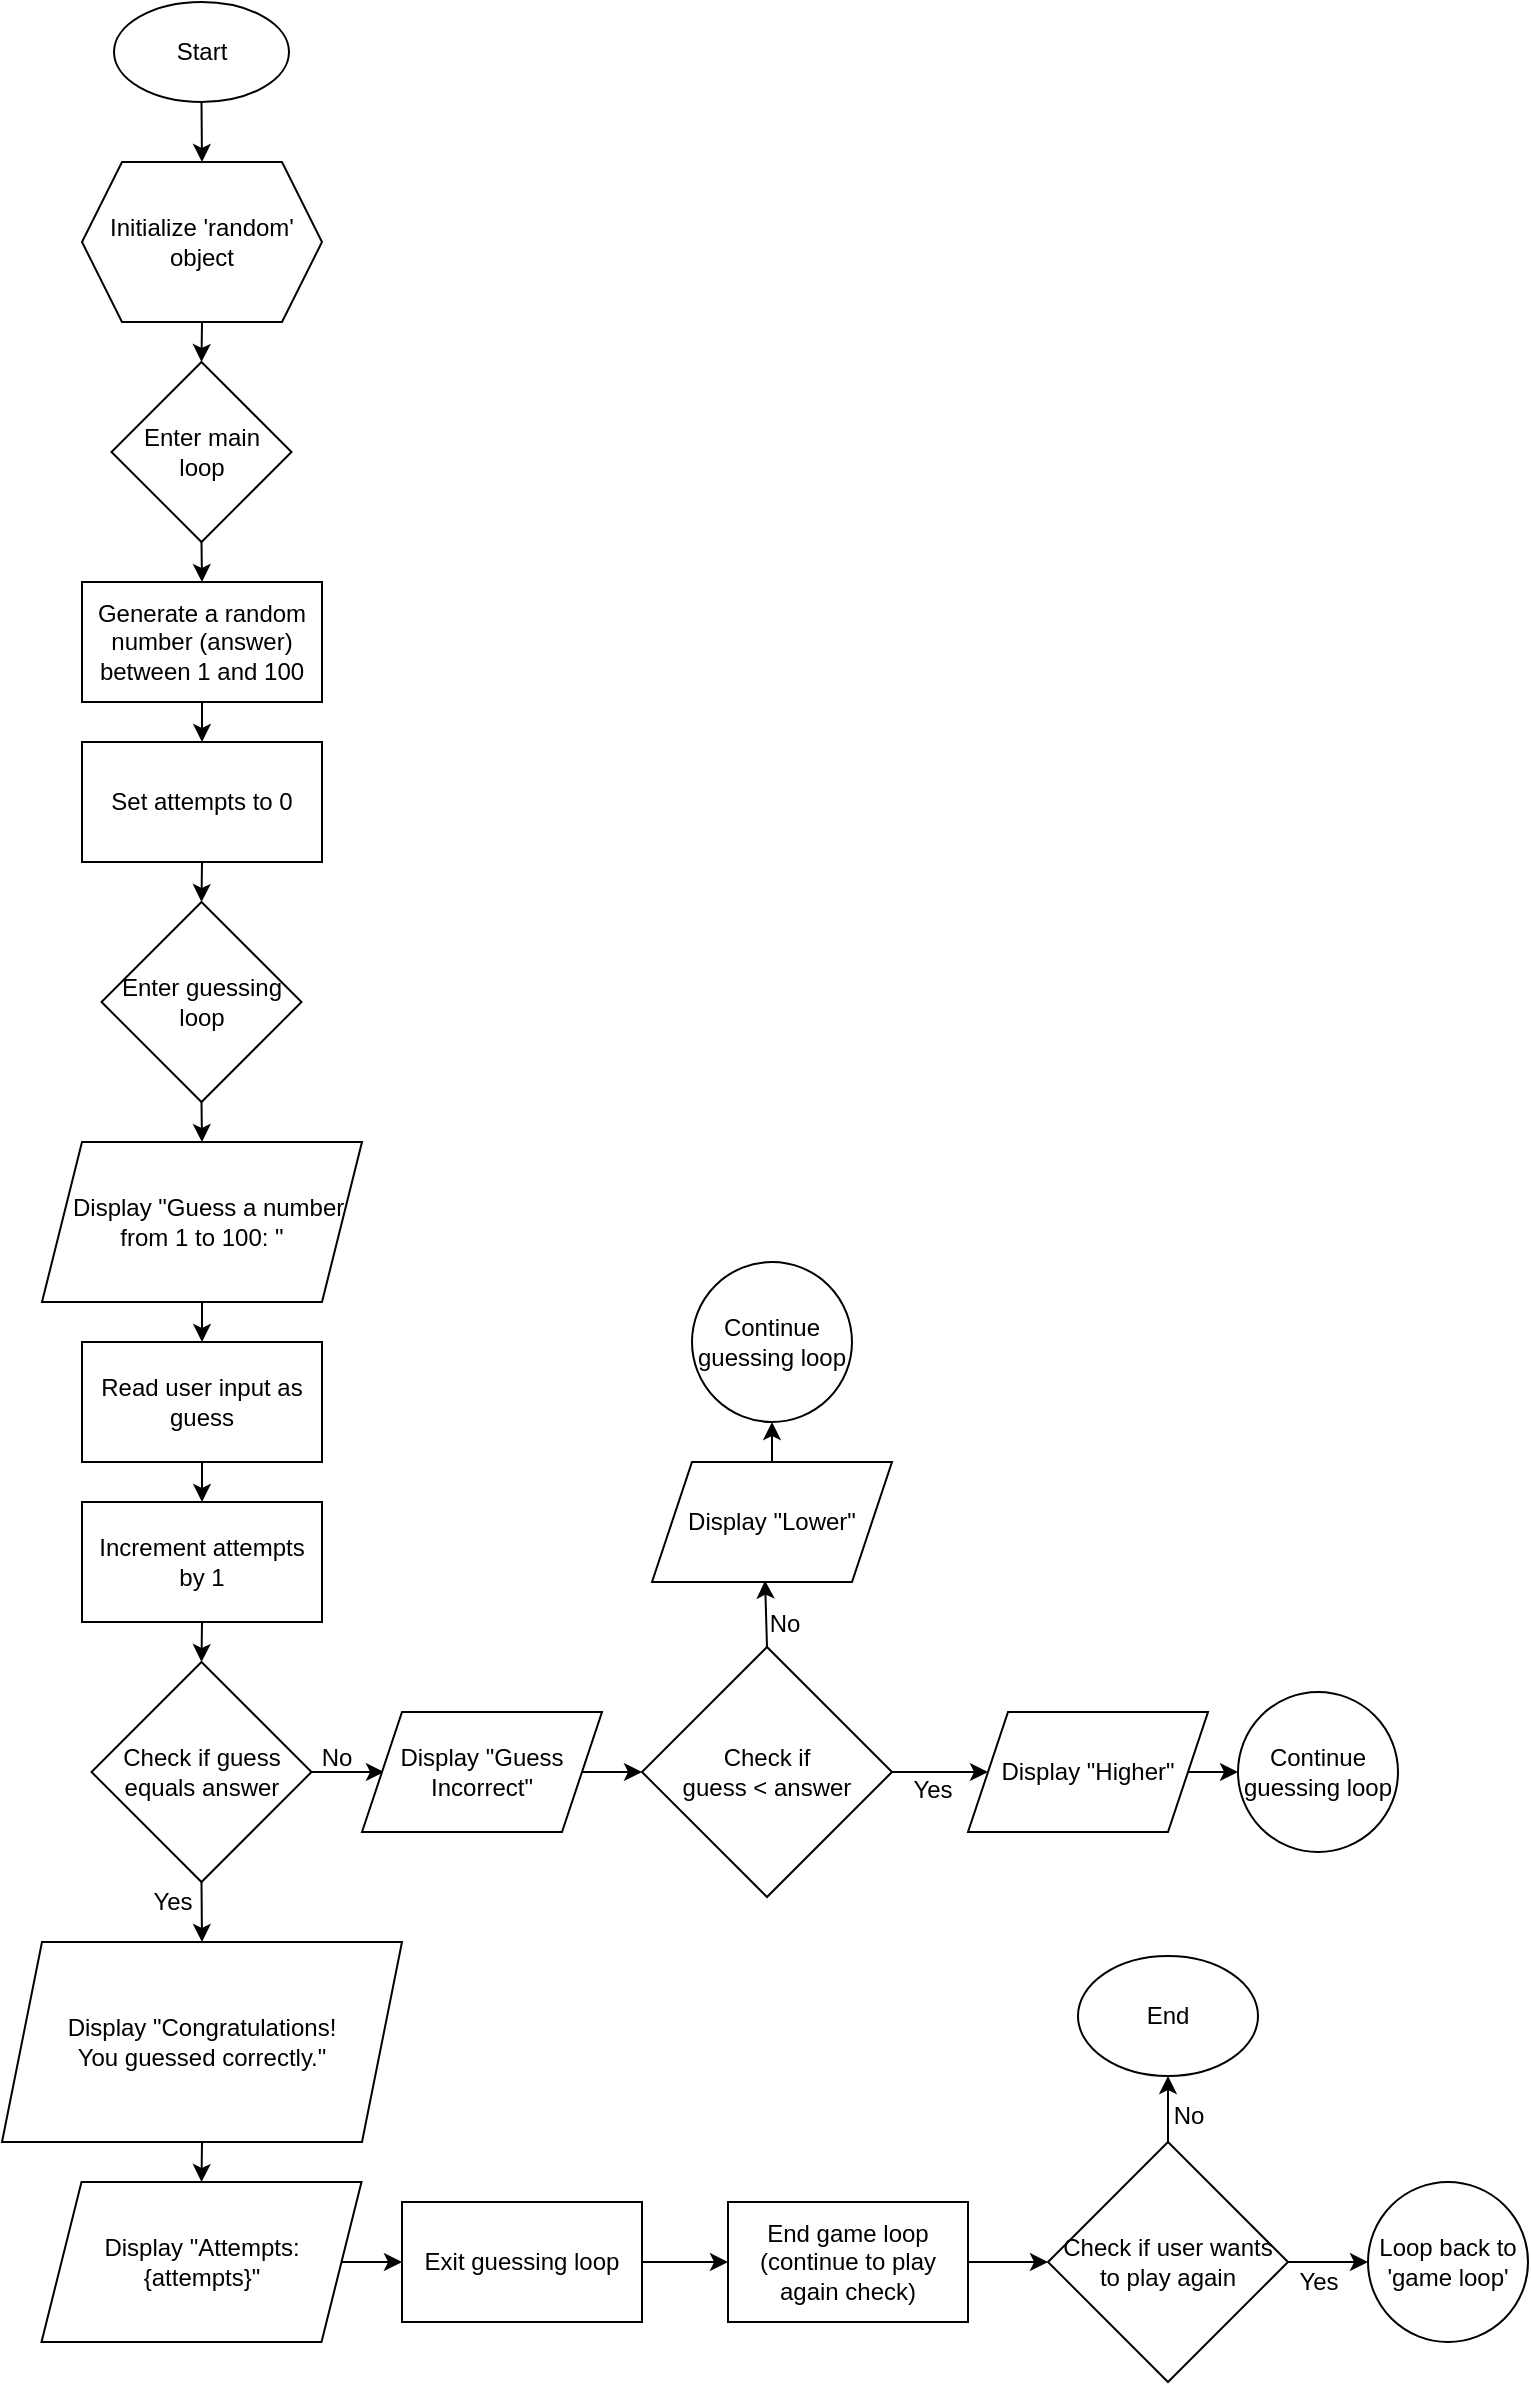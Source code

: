 <mxfile version="21.6.8" type="github">
  <diagram name="Page-1" id="KXPsSfKKgLj3HyUOpOCO">
    <mxGraphModel dx="587" dy="329" grid="1" gridSize="20" guides="1" tooltips="1" connect="1" arrows="1" fold="1" page="1" pageScale="1" pageWidth="1600" pageHeight="1200" math="0" shadow="0">
      <root>
        <mxCell id="0" />
        <mxCell id="1" parent="0" />
        <mxCell id="LhzmtkWr15fJtfmwZVZf-1" value="Start" style="ellipse;whiteSpace=wrap;html=1;" parent="1" vertex="1">
          <mxGeometry x="185" y="10" width="87.5" height="50" as="geometry" />
        </mxCell>
        <mxCell id="LhzmtkWr15fJtfmwZVZf-2" value="Initialize &#39;random&#39; object " style="shape=hexagon;perimeter=hexagonPerimeter2;whiteSpace=wrap;html=1;fixedSize=1;" parent="1" vertex="1">
          <mxGeometry x="169" y="90" width="120" height="80" as="geometry" />
        </mxCell>
        <mxCell id="LhzmtkWr15fJtfmwZVZf-3" value="" style="endArrow=classic;html=1;rounded=0;entryX=0.5;entryY=0;entryDx=0;entryDy=0;exitX=0.5;exitY=1;exitDx=0;exitDy=0;" parent="1" source="LhzmtkWr15fJtfmwZVZf-1" target="LhzmtkWr15fJtfmwZVZf-2" edge="1">
          <mxGeometry width="50" height="50" relative="1" as="geometry">
            <mxPoint x="215" y="80" as="sourcePoint" />
            <mxPoint x="265" y="30" as="targetPoint" />
          </mxGeometry>
        </mxCell>
        <mxCell id="LhzmtkWr15fJtfmwZVZf-5" value="" style="endArrow=classic;html=1;rounded=0;entryX=0.5;entryY=0;entryDx=0;entryDy=0;exitX=0.5;exitY=1;exitDx=0;exitDy=0;" parent="1" source="LhzmtkWr15fJtfmwZVZf-2" target="LhzmtkWr15fJtfmwZVZf-13" edge="1">
          <mxGeometry width="50" height="50" relative="1" as="geometry">
            <mxPoint x="215" y="210" as="sourcePoint" />
            <mxPoint x="228.75" y="200" as="targetPoint" />
          </mxGeometry>
        </mxCell>
        <mxCell id="LhzmtkWr15fJtfmwZVZf-9" value="" style="endArrow=classic;html=1;rounded=0;entryX=0.5;entryY=0;entryDx=0;entryDy=0;exitX=0.5;exitY=1;exitDx=0;exitDy=0;" parent="1" source="LhzmtkWr15fJtfmwZVZf-13" target="LhzmtkWr15fJtfmwZVZf-14" edge="1">
          <mxGeometry width="50" height="50" relative="1" as="geometry">
            <mxPoint x="228.75" y="299" as="sourcePoint" />
            <mxPoint x="228.75" y="319" as="targetPoint" />
          </mxGeometry>
        </mxCell>
        <mxCell id="LhzmtkWr15fJtfmwZVZf-11" value="" style="endArrow=classic;html=1;rounded=0;entryX=0.5;entryY=0;entryDx=0;entryDy=0;exitX=0.5;exitY=1;exitDx=0;exitDy=0;" parent="1" source="LhzmtkWr15fJtfmwZVZf-14" target="LhzmtkWr15fJtfmwZVZf-15" edge="1">
          <mxGeometry width="50" height="50" relative="1" as="geometry">
            <mxPoint x="229" y="380" as="sourcePoint" />
            <mxPoint x="229" y="400" as="targetPoint" />
          </mxGeometry>
        </mxCell>
        <mxCell id="LhzmtkWr15fJtfmwZVZf-13" value="Enter main&lt;br&gt;loop" style="rhombus;whiteSpace=wrap;html=1;" parent="1" vertex="1">
          <mxGeometry x="183.75" y="190" width="90" height="90" as="geometry" />
        </mxCell>
        <mxCell id="LhzmtkWr15fJtfmwZVZf-14" value="Generate a random number (answer) between 1 and 100" style="rounded=0;whiteSpace=wrap;html=1;" parent="1" vertex="1">
          <mxGeometry x="169" y="300" width="120" height="60" as="geometry" />
        </mxCell>
        <mxCell id="LhzmtkWr15fJtfmwZVZf-15" value="Set attempts to 0" style="rounded=0;whiteSpace=wrap;html=1;" parent="1" vertex="1">
          <mxGeometry x="169" y="380" width="120" height="60" as="geometry" />
        </mxCell>
        <mxCell id="LhzmtkWr15fJtfmwZVZf-16" value="Enter guessing loop" style="rhombus;whiteSpace=wrap;html=1;" parent="1" vertex="1">
          <mxGeometry x="178.75" y="460" width="100" height="100" as="geometry" />
        </mxCell>
        <mxCell id="LhzmtkWr15fJtfmwZVZf-17" value="" style="endArrow=classic;html=1;rounded=0;entryX=0.5;entryY=0;entryDx=0;entryDy=0;exitX=0.5;exitY=1;exitDx=0;exitDy=0;" parent="1" source="LhzmtkWr15fJtfmwZVZf-15" target="LhzmtkWr15fJtfmwZVZf-16" edge="1">
          <mxGeometry width="50" height="50" relative="1" as="geometry">
            <mxPoint x="275" y="540" as="sourcePoint" />
            <mxPoint x="325" y="490" as="targetPoint" />
          </mxGeometry>
        </mxCell>
        <mxCell id="LhzmtkWr15fJtfmwZVZf-18" value="&amp;nbsp; Display &quot;Guess a number from 1 to 100: &quot;" style="shape=parallelogram;perimeter=parallelogramPerimeter;whiteSpace=wrap;html=1;fixedSize=1;" parent="1" vertex="1">
          <mxGeometry x="149" y="580" width="160" height="80" as="geometry" />
        </mxCell>
        <mxCell id="LhzmtkWr15fJtfmwZVZf-19" value="" style="endArrow=classic;html=1;rounded=0;entryX=0.5;entryY=0;entryDx=0;entryDy=0;exitX=0.5;exitY=1;exitDx=0;exitDy=0;" parent="1" source="LhzmtkWr15fJtfmwZVZf-16" target="LhzmtkWr15fJtfmwZVZf-18" edge="1">
          <mxGeometry width="50" height="50" relative="1" as="geometry">
            <mxPoint x="239" y="470" as="sourcePoint" />
            <mxPoint x="239" y="490" as="targetPoint" />
          </mxGeometry>
        </mxCell>
        <mxCell id="LhzmtkWr15fJtfmwZVZf-22" value="" style="endArrow=classic;html=1;rounded=0;entryX=0.5;entryY=0;entryDx=0;entryDy=0;exitX=0.5;exitY=1;exitDx=0;exitDy=0;" parent="1" source="LhzmtkWr15fJtfmwZVZf-18" target="LhzmtkWr15fJtfmwZVZf-23" edge="1">
          <mxGeometry width="50" height="50" relative="1" as="geometry">
            <mxPoint x="239" y="590" as="sourcePoint" />
            <mxPoint x="228.75" y="680" as="targetPoint" />
          </mxGeometry>
        </mxCell>
        <mxCell id="LhzmtkWr15fJtfmwZVZf-23" value="&lt;div&gt;Read user input as guess&lt;/div&gt;" style="rounded=0;whiteSpace=wrap;html=1;" parent="1" vertex="1">
          <mxGeometry x="169" y="680" width="120" height="60" as="geometry" />
        </mxCell>
        <mxCell id="LhzmtkWr15fJtfmwZVZf-24" value="Increment attempts by 1" style="rounded=0;whiteSpace=wrap;html=1;" parent="1" vertex="1">
          <mxGeometry x="169" y="760" width="120" height="60" as="geometry" />
        </mxCell>
        <mxCell id="LhzmtkWr15fJtfmwZVZf-25" value="" style="endArrow=classic;html=1;rounded=0;entryX=0.5;entryY=0;entryDx=0;entryDy=0;exitX=0.5;exitY=1;exitDx=0;exitDy=0;" parent="1" source="LhzmtkWr15fJtfmwZVZf-23" target="LhzmtkWr15fJtfmwZVZf-24" edge="1">
          <mxGeometry width="50" height="50" relative="1" as="geometry">
            <mxPoint x="315" y="730" as="sourcePoint" />
            <mxPoint x="365" y="680" as="targetPoint" />
          </mxGeometry>
        </mxCell>
        <mxCell id="LhzmtkWr15fJtfmwZVZf-26" value="Check if guess equals answer" style="rhombus;whiteSpace=wrap;html=1;" parent="1" vertex="1">
          <mxGeometry x="173.75" y="840" width="110" height="110" as="geometry" />
        </mxCell>
        <mxCell id="LhzmtkWr15fJtfmwZVZf-27" value="" style="endArrow=classic;html=1;rounded=0;entryX=0.5;entryY=0;entryDx=0;entryDy=0;exitX=0.5;exitY=1;exitDx=0;exitDy=0;" parent="1" source="LhzmtkWr15fJtfmwZVZf-24" target="LhzmtkWr15fJtfmwZVZf-26" edge="1">
          <mxGeometry width="50" height="50" relative="1" as="geometry">
            <mxPoint x="325" y="760" as="sourcePoint" />
            <mxPoint x="375" y="710" as="targetPoint" />
          </mxGeometry>
        </mxCell>
        <mxCell id="tmRUEUNhHHqaPH-BJBJ0-1" value="" style="endArrow=classic;html=1;rounded=0;exitX=0.5;exitY=1;exitDx=0;exitDy=0;" edge="1" parent="1" source="LhzmtkWr15fJtfmwZVZf-26">
          <mxGeometry width="50" height="50" relative="1" as="geometry">
            <mxPoint x="412" y="1010" as="sourcePoint" />
            <mxPoint x="229" y="980" as="targetPoint" />
          </mxGeometry>
        </mxCell>
        <mxCell id="tmRUEUNhHHqaPH-BJBJ0-2" value="Yes" style="text;html=1;align=center;verticalAlign=middle;resizable=0;points=[];autosize=1;strokeColor=none;fillColor=none;" vertex="1" parent="1">
          <mxGeometry x="183.75" y="940" width="60" height="40" as="geometry" />
        </mxCell>
        <mxCell id="tmRUEUNhHHqaPH-BJBJ0-3" value="Display &quot;Congratulations! &lt;br&gt;You guessed correctly.&quot;" style="shape=parallelogram;perimeter=parallelogramPerimeter;whiteSpace=wrap;html=1;fixedSize=1;" vertex="1" parent="1">
          <mxGeometry x="129" y="980" width="200" height="100" as="geometry" />
        </mxCell>
        <mxCell id="tmRUEUNhHHqaPH-BJBJ0-4" value="Display &quot;Attempts: {attempts}&quot;" style="shape=parallelogram;perimeter=parallelogramPerimeter;whiteSpace=wrap;html=1;fixedSize=1;" vertex="1" parent="1">
          <mxGeometry x="148.75" y="1100" width="160" height="80" as="geometry" />
        </mxCell>
        <mxCell id="tmRUEUNhHHqaPH-BJBJ0-5" value="" style="endArrow=classic;html=1;rounded=0;exitX=0.5;exitY=1;exitDx=0;exitDy=0;entryX=0.5;entryY=0;entryDx=0;entryDy=0;" edge="1" parent="1" source="tmRUEUNhHHqaPH-BJBJ0-3" target="tmRUEUNhHHqaPH-BJBJ0-4">
          <mxGeometry width="50" height="50" relative="1" as="geometry">
            <mxPoint x="532" y="1130" as="sourcePoint" />
            <mxPoint x="582" y="1080" as="targetPoint" />
          </mxGeometry>
        </mxCell>
        <mxCell id="tmRUEUNhHHqaPH-BJBJ0-6" value="Exit guessing loop" style="rounded=0;whiteSpace=wrap;html=1;" vertex="1" parent="1">
          <mxGeometry x="329" y="1110" width="120" height="60" as="geometry" />
        </mxCell>
        <mxCell id="tmRUEUNhHHqaPH-BJBJ0-7" value="" style="endArrow=classic;html=1;rounded=0;entryX=0;entryY=0.5;entryDx=0;entryDy=0;exitX=1;exitY=0.5;exitDx=0;exitDy=0;" edge="1" parent="1" source="tmRUEUNhHHqaPH-BJBJ0-4" target="tmRUEUNhHHqaPH-BJBJ0-6">
          <mxGeometry width="50" height="50" relative="1" as="geometry">
            <mxPoint x="292" y="1070" as="sourcePoint" />
            <mxPoint x="342" y="1020" as="targetPoint" />
          </mxGeometry>
        </mxCell>
        <mxCell id="tmRUEUNhHHqaPH-BJBJ0-8" value="" style="endArrow=classic;html=1;rounded=0;exitX=1;exitY=0.5;exitDx=0;exitDy=0;entryX=0;entryY=0.5;entryDx=0;entryDy=0;" edge="1" parent="1" source="tmRUEUNhHHqaPH-BJBJ0-6" target="tmRUEUNhHHqaPH-BJBJ0-9">
          <mxGeometry width="50" height="50" relative="1" as="geometry">
            <mxPoint x="292" y="1070" as="sourcePoint" />
            <mxPoint x="492" y="1140" as="targetPoint" />
          </mxGeometry>
        </mxCell>
        <mxCell id="tmRUEUNhHHqaPH-BJBJ0-9" value="End game loop (continue to play again check)" style="rounded=0;whiteSpace=wrap;html=1;" vertex="1" parent="1">
          <mxGeometry x="492" y="1110" width="120" height="60" as="geometry" />
        </mxCell>
        <mxCell id="tmRUEUNhHHqaPH-BJBJ0-12" value="" style="edgeStyle=none;orthogonalLoop=1;jettySize=auto;html=1;rounded=0;entryX=0;entryY=0.5;entryDx=0;entryDy=0;exitX=1;exitY=0.5;exitDx=0;exitDy=0;" edge="1" parent="1" source="tmRUEUNhHHqaPH-BJBJ0-9">
          <mxGeometry width="100" relative="1" as="geometry">
            <mxPoint x="632" y="1160" as="sourcePoint" />
            <mxPoint x="652" y="1140" as="targetPoint" />
            <Array as="points" />
          </mxGeometry>
        </mxCell>
        <mxCell id="tmRUEUNhHHqaPH-BJBJ0-14" value="Check if user wants to play again" style="rhombus;whiteSpace=wrap;html=1;" vertex="1" parent="1">
          <mxGeometry x="652" y="1080" width="120" height="120" as="geometry" />
        </mxCell>
        <mxCell id="tmRUEUNhHHqaPH-BJBJ0-15" value="" style="endArrow=classic;html=1;rounded=0;exitX=0.5;exitY=0;exitDx=0;exitDy=0;entryX=0.5;entryY=1;entryDx=0;entryDy=0;" edge="1" parent="1" source="tmRUEUNhHHqaPH-BJBJ0-14" target="tmRUEUNhHHqaPH-BJBJ0-17">
          <mxGeometry width="50" height="50" relative="1" as="geometry">
            <mxPoint x="792" y="1190" as="sourcePoint" />
            <mxPoint x="712" y="1040" as="targetPoint" />
          </mxGeometry>
        </mxCell>
        <mxCell id="tmRUEUNhHHqaPH-BJBJ0-16" value="No" style="text;html=1;align=center;verticalAlign=middle;resizable=0;points=[];autosize=1;strokeColor=none;fillColor=none;" vertex="1" parent="1">
          <mxGeometry x="692" y="1047" width="60" height="40" as="geometry" />
        </mxCell>
        <mxCell id="tmRUEUNhHHqaPH-BJBJ0-17" value="End" style="ellipse;whiteSpace=wrap;html=1;" vertex="1" parent="1">
          <mxGeometry x="667" y="987" width="90" height="60" as="geometry" />
        </mxCell>
        <mxCell id="tmRUEUNhHHqaPH-BJBJ0-19" value="" style="edgeStyle=none;orthogonalLoop=1;jettySize=auto;html=1;rounded=0;exitX=1;exitY=0.5;exitDx=0;exitDy=0;entryX=0;entryY=0.5;entryDx=0;entryDy=0;" edge="1" parent="1" source="tmRUEUNhHHqaPH-BJBJ0-14" target="tmRUEUNhHHqaPH-BJBJ0-21">
          <mxGeometry width="100" relative="1" as="geometry">
            <mxPoint x="812" y="1160" as="sourcePoint" />
            <mxPoint x="812" y="1140" as="targetPoint" />
            <Array as="points" />
          </mxGeometry>
        </mxCell>
        <mxCell id="tmRUEUNhHHqaPH-BJBJ0-20" value="Yes" style="text;html=1;align=center;verticalAlign=middle;resizable=0;points=[];autosize=1;strokeColor=none;fillColor=none;" vertex="1" parent="1">
          <mxGeometry x="757" y="1130" width="60" height="40" as="geometry" />
        </mxCell>
        <mxCell id="tmRUEUNhHHqaPH-BJBJ0-21" value="Loop back to &#39;game loop&#39;" style="ellipse;whiteSpace=wrap;html=1;aspect=fixed;" vertex="1" parent="1">
          <mxGeometry x="812" y="1100" width="80" height="80" as="geometry" />
        </mxCell>
        <mxCell id="tmRUEUNhHHqaPH-BJBJ0-22" value="" style="edgeStyle=none;orthogonalLoop=1;jettySize=auto;html=1;rounded=0;exitX=1;exitY=0.5;exitDx=0;exitDy=0;" edge="1" parent="1" source="LhzmtkWr15fJtfmwZVZf-26">
          <mxGeometry width="100" relative="1" as="geometry">
            <mxPoint x="289" y="894.72" as="sourcePoint" />
            <mxPoint x="320" y="895" as="targetPoint" />
            <Array as="points" />
          </mxGeometry>
        </mxCell>
        <mxCell id="tmRUEUNhHHqaPH-BJBJ0-23" value="Display &quot;Guess Incorrect&quot;" style="shape=parallelogram;perimeter=parallelogramPerimeter;whiteSpace=wrap;html=1;fixedSize=1;" vertex="1" parent="1">
          <mxGeometry x="309" y="865" width="120" height="60" as="geometry" />
        </mxCell>
        <mxCell id="tmRUEUNhHHqaPH-BJBJ0-25" value="" style="endArrow=classic;html=1;rounded=0;exitX=1;exitY=0.5;exitDx=0;exitDy=0;entryX=0;entryY=0.5;entryDx=0;entryDy=0;entryPerimeter=0;" edge="1" parent="1" source="tmRUEUNhHHqaPH-BJBJ0-23" target="tmRUEUNhHHqaPH-BJBJ0-26">
          <mxGeometry width="50" height="50" relative="1" as="geometry">
            <mxPoint x="380" y="970" as="sourcePoint" />
            <mxPoint x="459" y="895" as="targetPoint" />
          </mxGeometry>
        </mxCell>
        <mxCell id="tmRUEUNhHHqaPH-BJBJ0-26" value="Check if &lt;br&gt;guess &amp;lt; answer" style="rhombus;whiteSpace=wrap;html=1;" vertex="1" parent="1">
          <mxGeometry x="449" y="832.5" width="125" height="125" as="geometry" />
        </mxCell>
        <mxCell id="tmRUEUNhHHqaPH-BJBJ0-27" value="" style="endArrow=classic;html=1;rounded=0;exitX=1;exitY=0.5;exitDx=0;exitDy=0;entryX=0;entryY=0.5;entryDx=0;entryDy=0;" edge="1" parent="1" source="tmRUEUNhHHqaPH-BJBJ0-26" target="tmRUEUNhHHqaPH-BJBJ0-28">
          <mxGeometry width="50" height="50" relative="1" as="geometry">
            <mxPoint x="580" y="910" as="sourcePoint" />
            <mxPoint x="620" y="895" as="targetPoint" />
          </mxGeometry>
        </mxCell>
        <mxCell id="tmRUEUNhHHqaPH-BJBJ0-28" value="Display &quot;Higher&quot;" style="shape=parallelogram;perimeter=parallelogramPerimeter;whiteSpace=wrap;html=1;fixedSize=1;" vertex="1" parent="1">
          <mxGeometry x="612" y="865" width="120" height="60" as="geometry" />
        </mxCell>
        <mxCell id="tmRUEUNhHHqaPH-BJBJ0-29" value="Yes" style="text;html=1;align=center;verticalAlign=middle;resizable=0;points=[];autosize=1;strokeColor=none;fillColor=none;" vertex="1" parent="1">
          <mxGeometry x="564" y="884" width="60" height="40" as="geometry" />
        </mxCell>
        <mxCell id="tmRUEUNhHHqaPH-BJBJ0-30" value="" style="endArrow=classic;html=1;rounded=0;exitX=0.5;exitY=0;exitDx=0;exitDy=0;entryX=0.471;entryY=0.988;entryDx=0;entryDy=0;entryPerimeter=0;" edge="1" parent="1" source="tmRUEUNhHHqaPH-BJBJ0-26" target="tmRUEUNhHHqaPH-BJBJ0-31">
          <mxGeometry width="50" height="50" relative="1" as="geometry">
            <mxPoint x="480" y="850" as="sourcePoint" />
            <mxPoint x="512" y="800" as="targetPoint" />
          </mxGeometry>
        </mxCell>
        <mxCell id="tmRUEUNhHHqaPH-BJBJ0-31" value="Display &quot;Lower&quot;" style="shape=parallelogram;perimeter=parallelogramPerimeter;whiteSpace=wrap;html=1;fixedSize=1;" vertex="1" parent="1">
          <mxGeometry x="454" y="740" width="120" height="60" as="geometry" />
        </mxCell>
        <mxCell id="tmRUEUNhHHqaPH-BJBJ0-32" value="No" style="text;html=1;align=center;verticalAlign=middle;resizable=0;points=[];autosize=1;strokeColor=none;fillColor=none;" vertex="1" parent="1">
          <mxGeometry x="490" y="801" width="60" height="40" as="geometry" />
        </mxCell>
        <mxCell id="tmRUEUNhHHqaPH-BJBJ0-33" value="Continue guessing loop" style="ellipse;whiteSpace=wrap;html=1;aspect=fixed;" vertex="1" parent="1">
          <mxGeometry x="474" y="640" width="80" height="80" as="geometry" />
        </mxCell>
        <mxCell id="tmRUEUNhHHqaPH-BJBJ0-34" value="" style="endArrow=classic;html=1;rounded=0;entryX=0.5;entryY=1;entryDx=0;entryDy=0;exitX=0.5;exitY=0;exitDx=0;exitDy=0;" edge="1" parent="1" source="tmRUEUNhHHqaPH-BJBJ0-31" target="tmRUEUNhHHqaPH-BJBJ0-33">
          <mxGeometry width="50" height="50" relative="1" as="geometry">
            <mxPoint x="360" y="770" as="sourcePoint" />
            <mxPoint x="410" y="720" as="targetPoint" />
          </mxGeometry>
        </mxCell>
        <mxCell id="tmRUEUNhHHqaPH-BJBJ0-35" value="Continue guessing loop" style="ellipse;whiteSpace=wrap;html=1;aspect=fixed;" vertex="1" parent="1">
          <mxGeometry x="747" y="855" width="80" height="80" as="geometry" />
        </mxCell>
        <mxCell id="tmRUEUNhHHqaPH-BJBJ0-36" value="" style="endArrow=classic;html=1;rounded=0;entryX=0;entryY=0.5;entryDx=0;entryDy=0;exitX=1;exitY=0.5;exitDx=0;exitDy=0;" edge="1" parent="1" source="tmRUEUNhHHqaPH-BJBJ0-28" target="tmRUEUNhHHqaPH-BJBJ0-35">
          <mxGeometry width="50" height="50" relative="1" as="geometry">
            <mxPoint x="660" y="870" as="sourcePoint" />
            <mxPoint x="710" y="820" as="targetPoint" />
          </mxGeometry>
        </mxCell>
        <mxCell id="tmRUEUNhHHqaPH-BJBJ0-37" value="No" style="text;html=1;align=center;verticalAlign=middle;resizable=0;points=[];autosize=1;strokeColor=none;fillColor=none;" vertex="1" parent="1">
          <mxGeometry x="266" y="868" width="60" height="40" as="geometry" />
        </mxCell>
      </root>
    </mxGraphModel>
  </diagram>
</mxfile>
